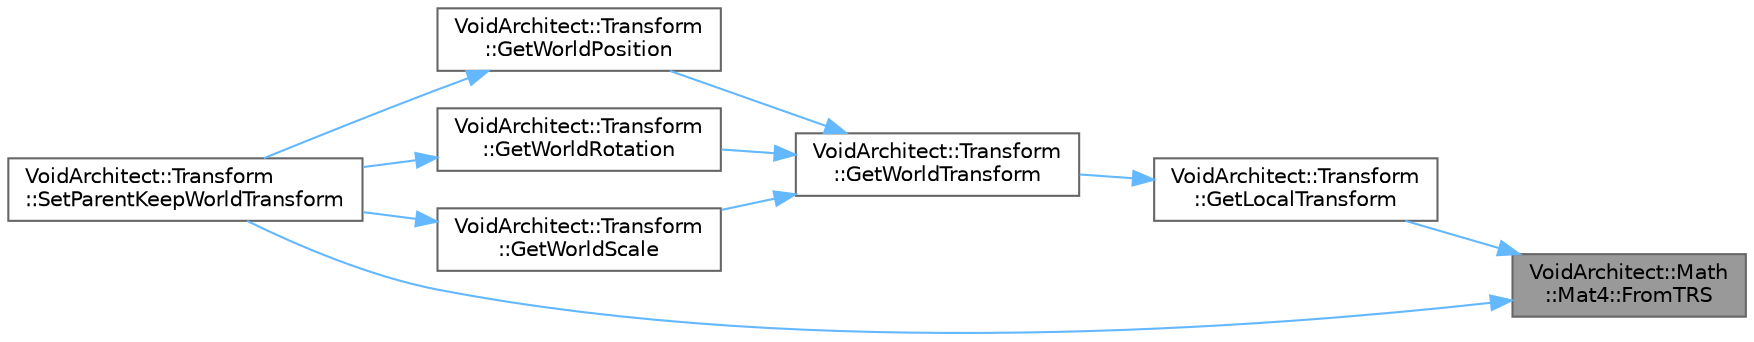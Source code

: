digraph "VoidArchitect::Math::Mat4::FromTRS"
{
 // LATEX_PDF_SIZE
  bgcolor="transparent";
  edge [fontname=Helvetica,fontsize=10,labelfontname=Helvetica,labelfontsize=10];
  node [fontname=Helvetica,fontsize=10,shape=box,height=0.2,width=0.4];
  rankdir="RL";
  Node1 [id="Node000001",label="VoidArchitect::Math\l::Mat4::FromTRS",height=0.2,width=0.4,color="gray40", fillcolor="grey60", style="filled", fontcolor="black",tooltip=" "];
  Node1 -> Node2 [id="edge1_Node000001_Node000002",dir="back",color="steelblue1",style="solid",tooltip=" "];
  Node2 [id="Node000002",label="VoidArchitect::Transform\l::GetLocalTransform",height=0.2,width=0.4,color="grey40", fillcolor="white", style="filled",URL="$class_void_architect_1_1_transform.html#ab6d64dabde4123f779b660d1c638736b",tooltip=" "];
  Node2 -> Node3 [id="edge2_Node000002_Node000003",dir="back",color="steelblue1",style="solid",tooltip=" "];
  Node3 [id="Node000003",label="VoidArchitect::Transform\l::GetWorldTransform",height=0.2,width=0.4,color="grey40", fillcolor="white", style="filled",URL="$class_void_architect_1_1_transform.html#a967af987f30032785bd78e30f0f71305",tooltip=" "];
  Node3 -> Node4 [id="edge3_Node000003_Node000004",dir="back",color="steelblue1",style="solid",tooltip=" "];
  Node4 [id="Node000004",label="VoidArchitect::Transform\l::GetWorldPosition",height=0.2,width=0.4,color="grey40", fillcolor="white", style="filled",URL="$class_void_architect_1_1_transform.html#add4ef336d69451034dcb55055c6ef7e5",tooltip=" "];
  Node4 -> Node5 [id="edge4_Node000004_Node000005",dir="back",color="steelblue1",style="solid",tooltip=" "];
  Node5 [id="Node000005",label="VoidArchitect::Transform\l::SetParentKeepWorldTransform",height=0.2,width=0.4,color="grey40", fillcolor="white", style="filled",URL="$class_void_architect_1_1_transform.html#a73e25e7df28250a6be4a51b78a3d08a8",tooltip=" "];
  Node3 -> Node6 [id="edge5_Node000003_Node000006",dir="back",color="steelblue1",style="solid",tooltip=" "];
  Node6 [id="Node000006",label="VoidArchitect::Transform\l::GetWorldRotation",height=0.2,width=0.4,color="grey40", fillcolor="white", style="filled",URL="$class_void_architect_1_1_transform.html#a5d02889f0a3bc43ea10e80a3f0968bcb",tooltip=" "];
  Node6 -> Node5 [id="edge6_Node000006_Node000005",dir="back",color="steelblue1",style="solid",tooltip=" "];
  Node3 -> Node7 [id="edge7_Node000003_Node000007",dir="back",color="steelblue1",style="solid",tooltip=" "];
  Node7 [id="Node000007",label="VoidArchitect::Transform\l::GetWorldScale",height=0.2,width=0.4,color="grey40", fillcolor="white", style="filled",URL="$class_void_architect_1_1_transform.html#a49c7affef3b21fbb5a95a42d7b78f1d1",tooltip=" "];
  Node7 -> Node5 [id="edge8_Node000007_Node000005",dir="back",color="steelblue1",style="solid",tooltip=" "];
  Node1 -> Node5 [id="edge9_Node000001_Node000005",dir="back",color="steelblue1",style="solid",tooltip=" "];
}
